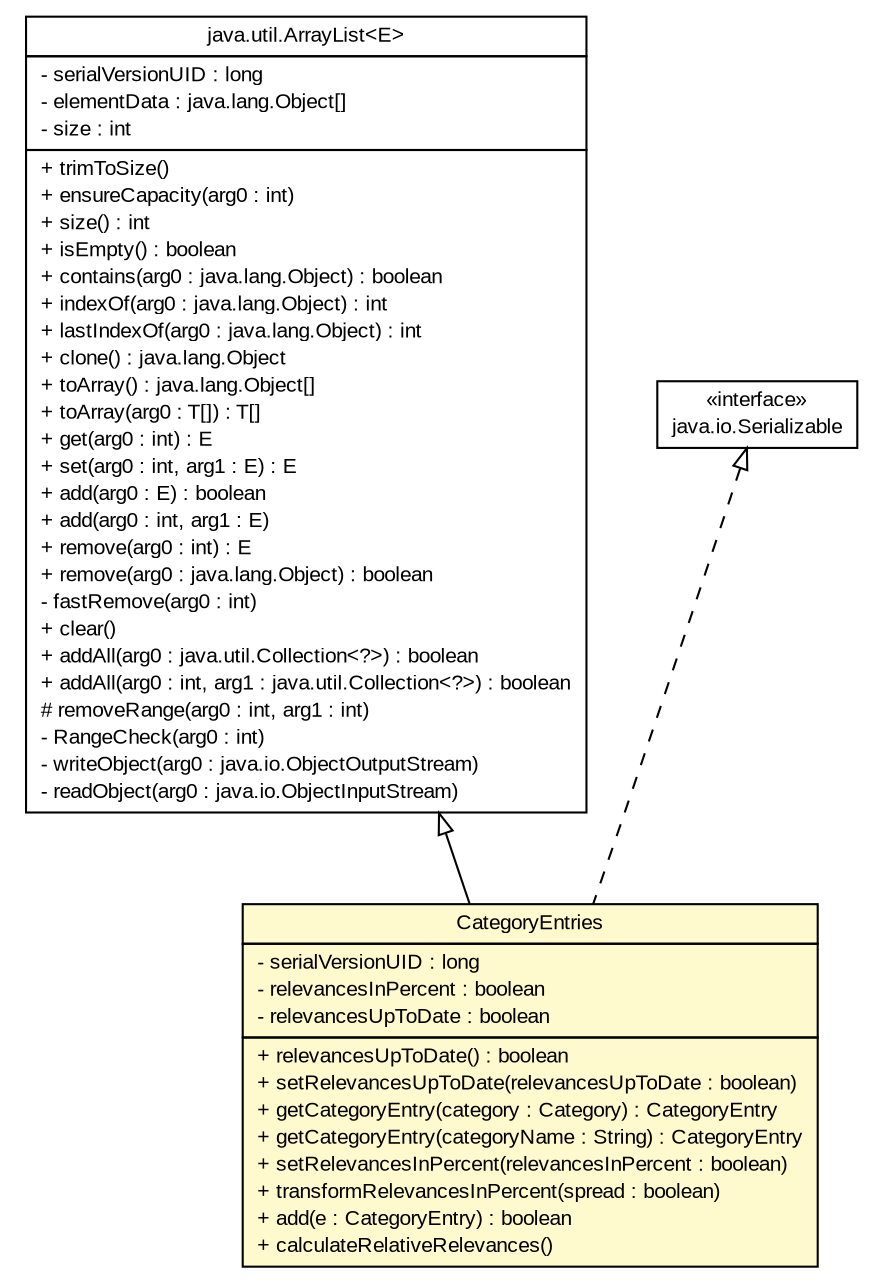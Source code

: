 #!/usr/local/bin/dot
#
# Class diagram 
# Generated by UMLGraph version 5.2 (http://www.umlgraph.org/)
#

digraph G {
	edge [fontname="arial",fontsize=10,labelfontname="arial",labelfontsize=10];
	node [fontname="arial",fontsize=10,shape=plaintext];
	nodesep=0.25;
	ranksep=0.5;
	// tud.iir.classification.CategoryEntries
	c9933 [label=<<table title="tud.iir.classification.CategoryEntries" border="0" cellborder="1" cellspacing="0" cellpadding="2" port="p" bgcolor="lemonChiffon" href="./CategoryEntries.html">
		<tr><td><table border="0" cellspacing="0" cellpadding="1">
<tr><td align="center" balign="center"> CategoryEntries </td></tr>
		</table></td></tr>
		<tr><td><table border="0" cellspacing="0" cellpadding="1">
<tr><td align="left" balign="left"> - serialVersionUID : long </td></tr>
<tr><td align="left" balign="left"> - relevancesInPercent : boolean </td></tr>
<tr><td align="left" balign="left"> - relevancesUpToDate : boolean </td></tr>
		</table></td></tr>
		<tr><td><table border="0" cellspacing="0" cellpadding="1">
<tr><td align="left" balign="left"> + relevancesUpToDate() : boolean </td></tr>
<tr><td align="left" balign="left"> + setRelevancesUpToDate(relevancesUpToDate : boolean) </td></tr>
<tr><td align="left" balign="left"> + getCategoryEntry(category : Category) : CategoryEntry </td></tr>
<tr><td align="left" balign="left"> + getCategoryEntry(categoryName : String) : CategoryEntry </td></tr>
<tr><td align="left" balign="left"> + setRelevancesInPercent(relevancesInPercent : boolean) </td></tr>
<tr><td align="left" balign="left"> + transformRelevancesInPercent(spread : boolean) </td></tr>
<tr><td align="left" balign="left"> + add(e : CategoryEntry) : boolean </td></tr>
<tr><td align="left" balign="left"> + calculateRelativeRelevances() </td></tr>
		</table></td></tr>
		</table>>, fontname="arial", fontcolor="black", fontsize=10.0];
	//tud.iir.classification.CategoryEntries extends java.util.ArrayList<tud.iir.classification.CategoryEntry>
	c10152:p -> c9933:p [dir=back,arrowtail=empty];
	//tud.iir.classification.CategoryEntries implements java.io.Serializable
	c10153:p -> c9933:p [dir=back,arrowtail=empty,style=dashed];
	// java.io.Serializable
	c10153 [label=<<table title="java.io.Serializable" border="0" cellborder="1" cellspacing="0" cellpadding="2" port="p" href="http://java.sun.com/j2se/1.4.2/docs/api/java/io/Serializable.html">
		<tr><td><table border="0" cellspacing="0" cellpadding="1">
<tr><td align="center" balign="center"> &#171;interface&#187; </td></tr>
<tr><td align="center" balign="center"> java.io.Serializable </td></tr>
		</table></td></tr>
		</table>>, fontname="arial", fontcolor="black", fontsize=10.0];
	// java.util.ArrayList<E>
	c10152 [label=<<table title="java.util.ArrayList" border="0" cellborder="1" cellspacing="0" cellpadding="2" port="p" href="http://java.sun.com/j2se/1.4.2/docs/api/java/util/ArrayList.html">
		<tr><td><table border="0" cellspacing="0" cellpadding="1">
<tr><td align="center" balign="center"> java.util.ArrayList&lt;E&gt; </td></tr>
		</table></td></tr>
		<tr><td><table border="0" cellspacing="0" cellpadding="1">
<tr><td align="left" balign="left"> - serialVersionUID : long </td></tr>
<tr><td align="left" balign="left"> - elementData : java.lang.Object[] </td></tr>
<tr><td align="left" balign="left"> - size : int </td></tr>
		</table></td></tr>
		<tr><td><table border="0" cellspacing="0" cellpadding="1">
<tr><td align="left" balign="left"> + trimToSize() </td></tr>
<tr><td align="left" balign="left"> + ensureCapacity(arg0 : int) </td></tr>
<tr><td align="left" balign="left"> + size() : int </td></tr>
<tr><td align="left" balign="left"> + isEmpty() : boolean </td></tr>
<tr><td align="left" balign="left"> + contains(arg0 : java.lang.Object) : boolean </td></tr>
<tr><td align="left" balign="left"> + indexOf(arg0 : java.lang.Object) : int </td></tr>
<tr><td align="left" balign="left"> + lastIndexOf(arg0 : java.lang.Object) : int </td></tr>
<tr><td align="left" balign="left"> + clone() : java.lang.Object </td></tr>
<tr><td align="left" balign="left"> + toArray() : java.lang.Object[] </td></tr>
<tr><td align="left" balign="left"> + toArray(arg0 : T[]) : T[] </td></tr>
<tr><td align="left" balign="left"> + get(arg0 : int) : E </td></tr>
<tr><td align="left" balign="left"> + set(arg0 : int, arg1 : E) : E </td></tr>
<tr><td align="left" balign="left"> + add(arg0 : E) : boolean </td></tr>
<tr><td align="left" balign="left"> + add(arg0 : int, arg1 : E) </td></tr>
<tr><td align="left" balign="left"> + remove(arg0 : int) : E </td></tr>
<tr><td align="left" balign="left"> + remove(arg0 : java.lang.Object) : boolean </td></tr>
<tr><td align="left" balign="left"> - fastRemove(arg0 : int) </td></tr>
<tr><td align="left" balign="left"> + clear() </td></tr>
<tr><td align="left" balign="left"> + addAll(arg0 : java.util.Collection&lt;?&gt;) : boolean </td></tr>
<tr><td align="left" balign="left"> + addAll(arg0 : int, arg1 : java.util.Collection&lt;?&gt;) : boolean </td></tr>
<tr><td align="left" balign="left"> # removeRange(arg0 : int, arg1 : int) </td></tr>
<tr><td align="left" balign="left"> - RangeCheck(arg0 : int) </td></tr>
<tr><td align="left" balign="left"> - writeObject(arg0 : java.io.ObjectOutputStream) </td></tr>
<tr><td align="left" balign="left"> - readObject(arg0 : java.io.ObjectInputStream) </td></tr>
		</table></td></tr>
		</table>>, fontname="arial", fontcolor="black", fontsize=10.0];
}

